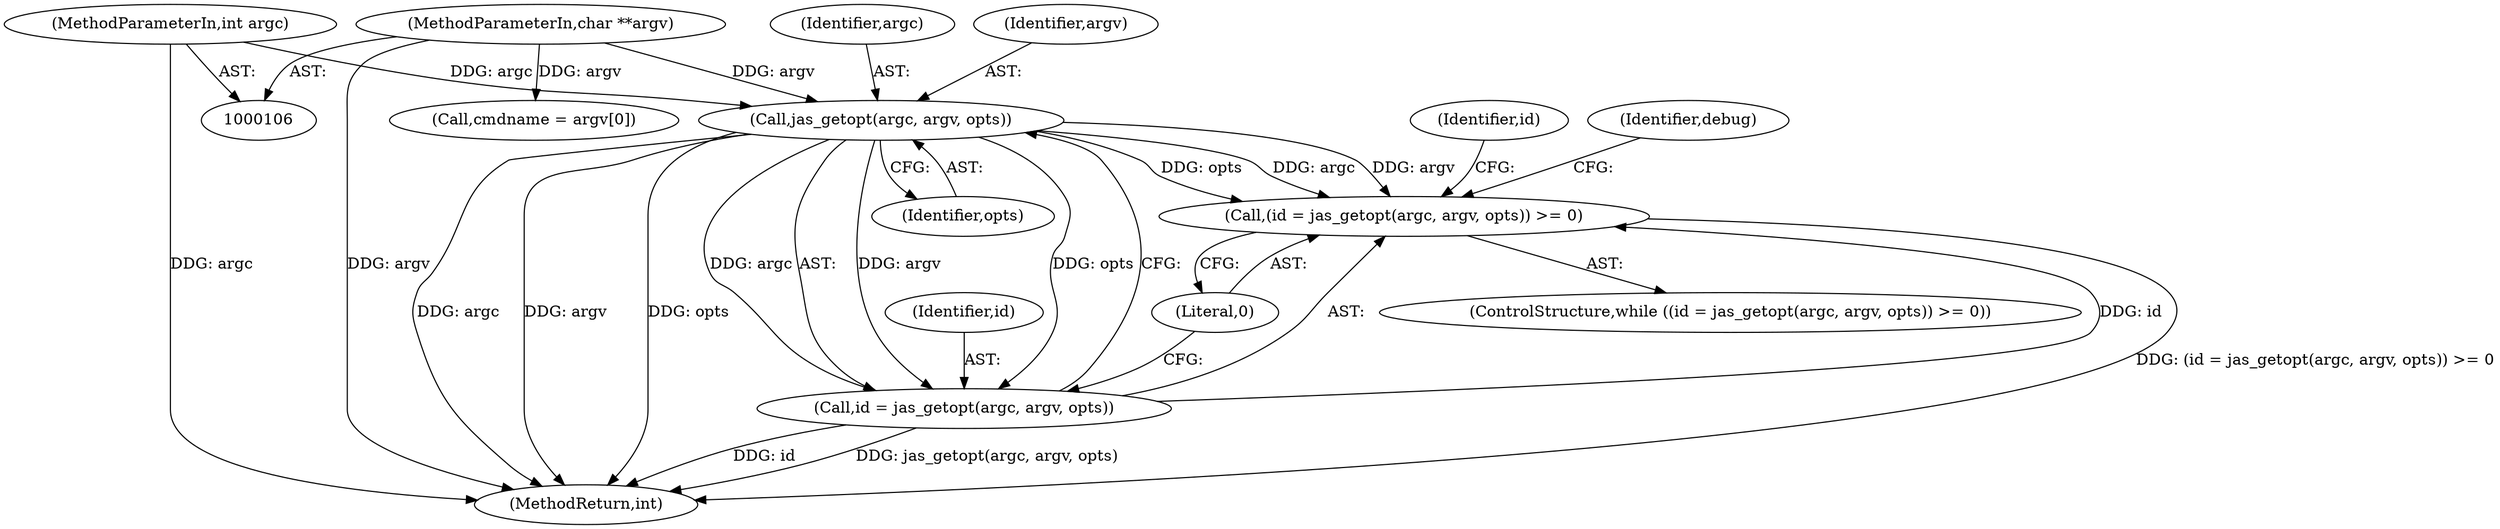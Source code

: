 digraph "0_jasper_8f62b4761711d036fd8964df256b938c809b7fca@API" {
"1000144" [label="(Call,jas_getopt(argc, argv, opts))"];
"1000107" [label="(MethodParameterIn,int argc)"];
"1000108" [label="(MethodParameterIn,char **argv)"];
"1000141" [label="(Call,(id = jas_getopt(argc, argv, opts)) >= 0)"];
"1000142" [label="(Call,id = jas_getopt(argc, argv, opts))"];
"1000286" [label="(MethodReturn,int)"];
"1000108" [label="(MethodParameterIn,char **argv)"];
"1000141" [label="(Call,(id = jas_getopt(argc, argv, opts)) >= 0)"];
"1000145" [label="(Identifier,argc)"];
"1000148" [label="(Literal,0)"];
"1000126" [label="(Call,cmdname = argv[0])"];
"1000146" [label="(Identifier,argv)"];
"1000140" [label="(ControlStructure,while ((id = jas_getopt(argc, argv, opts)) >= 0))"];
"1000151" [label="(Identifier,id)"];
"1000181" [label="(Identifier,debug)"];
"1000143" [label="(Identifier,id)"];
"1000144" [label="(Call,jas_getopt(argc, argv, opts))"];
"1000142" [label="(Call,id = jas_getopt(argc, argv, opts))"];
"1000147" [label="(Identifier,opts)"];
"1000107" [label="(MethodParameterIn,int argc)"];
"1000144" -> "1000142"  [label="AST: "];
"1000144" -> "1000147"  [label="CFG: "];
"1000145" -> "1000144"  [label="AST: "];
"1000146" -> "1000144"  [label="AST: "];
"1000147" -> "1000144"  [label="AST: "];
"1000142" -> "1000144"  [label="CFG: "];
"1000144" -> "1000286"  [label="DDG: argc"];
"1000144" -> "1000286"  [label="DDG: argv"];
"1000144" -> "1000286"  [label="DDG: opts"];
"1000144" -> "1000141"  [label="DDG: argc"];
"1000144" -> "1000141"  [label="DDG: argv"];
"1000144" -> "1000141"  [label="DDG: opts"];
"1000144" -> "1000142"  [label="DDG: argc"];
"1000144" -> "1000142"  [label="DDG: argv"];
"1000144" -> "1000142"  [label="DDG: opts"];
"1000107" -> "1000144"  [label="DDG: argc"];
"1000108" -> "1000144"  [label="DDG: argv"];
"1000107" -> "1000106"  [label="AST: "];
"1000107" -> "1000286"  [label="DDG: argc"];
"1000108" -> "1000106"  [label="AST: "];
"1000108" -> "1000286"  [label="DDG: argv"];
"1000108" -> "1000126"  [label="DDG: argv"];
"1000141" -> "1000140"  [label="AST: "];
"1000141" -> "1000148"  [label="CFG: "];
"1000142" -> "1000141"  [label="AST: "];
"1000148" -> "1000141"  [label="AST: "];
"1000151" -> "1000141"  [label="CFG: "];
"1000181" -> "1000141"  [label="CFG: "];
"1000141" -> "1000286"  [label="DDG: (id = jas_getopt(argc, argv, opts)) >= 0"];
"1000142" -> "1000141"  [label="DDG: id"];
"1000143" -> "1000142"  [label="AST: "];
"1000148" -> "1000142"  [label="CFG: "];
"1000142" -> "1000286"  [label="DDG: jas_getopt(argc, argv, opts)"];
"1000142" -> "1000286"  [label="DDG: id"];
}

